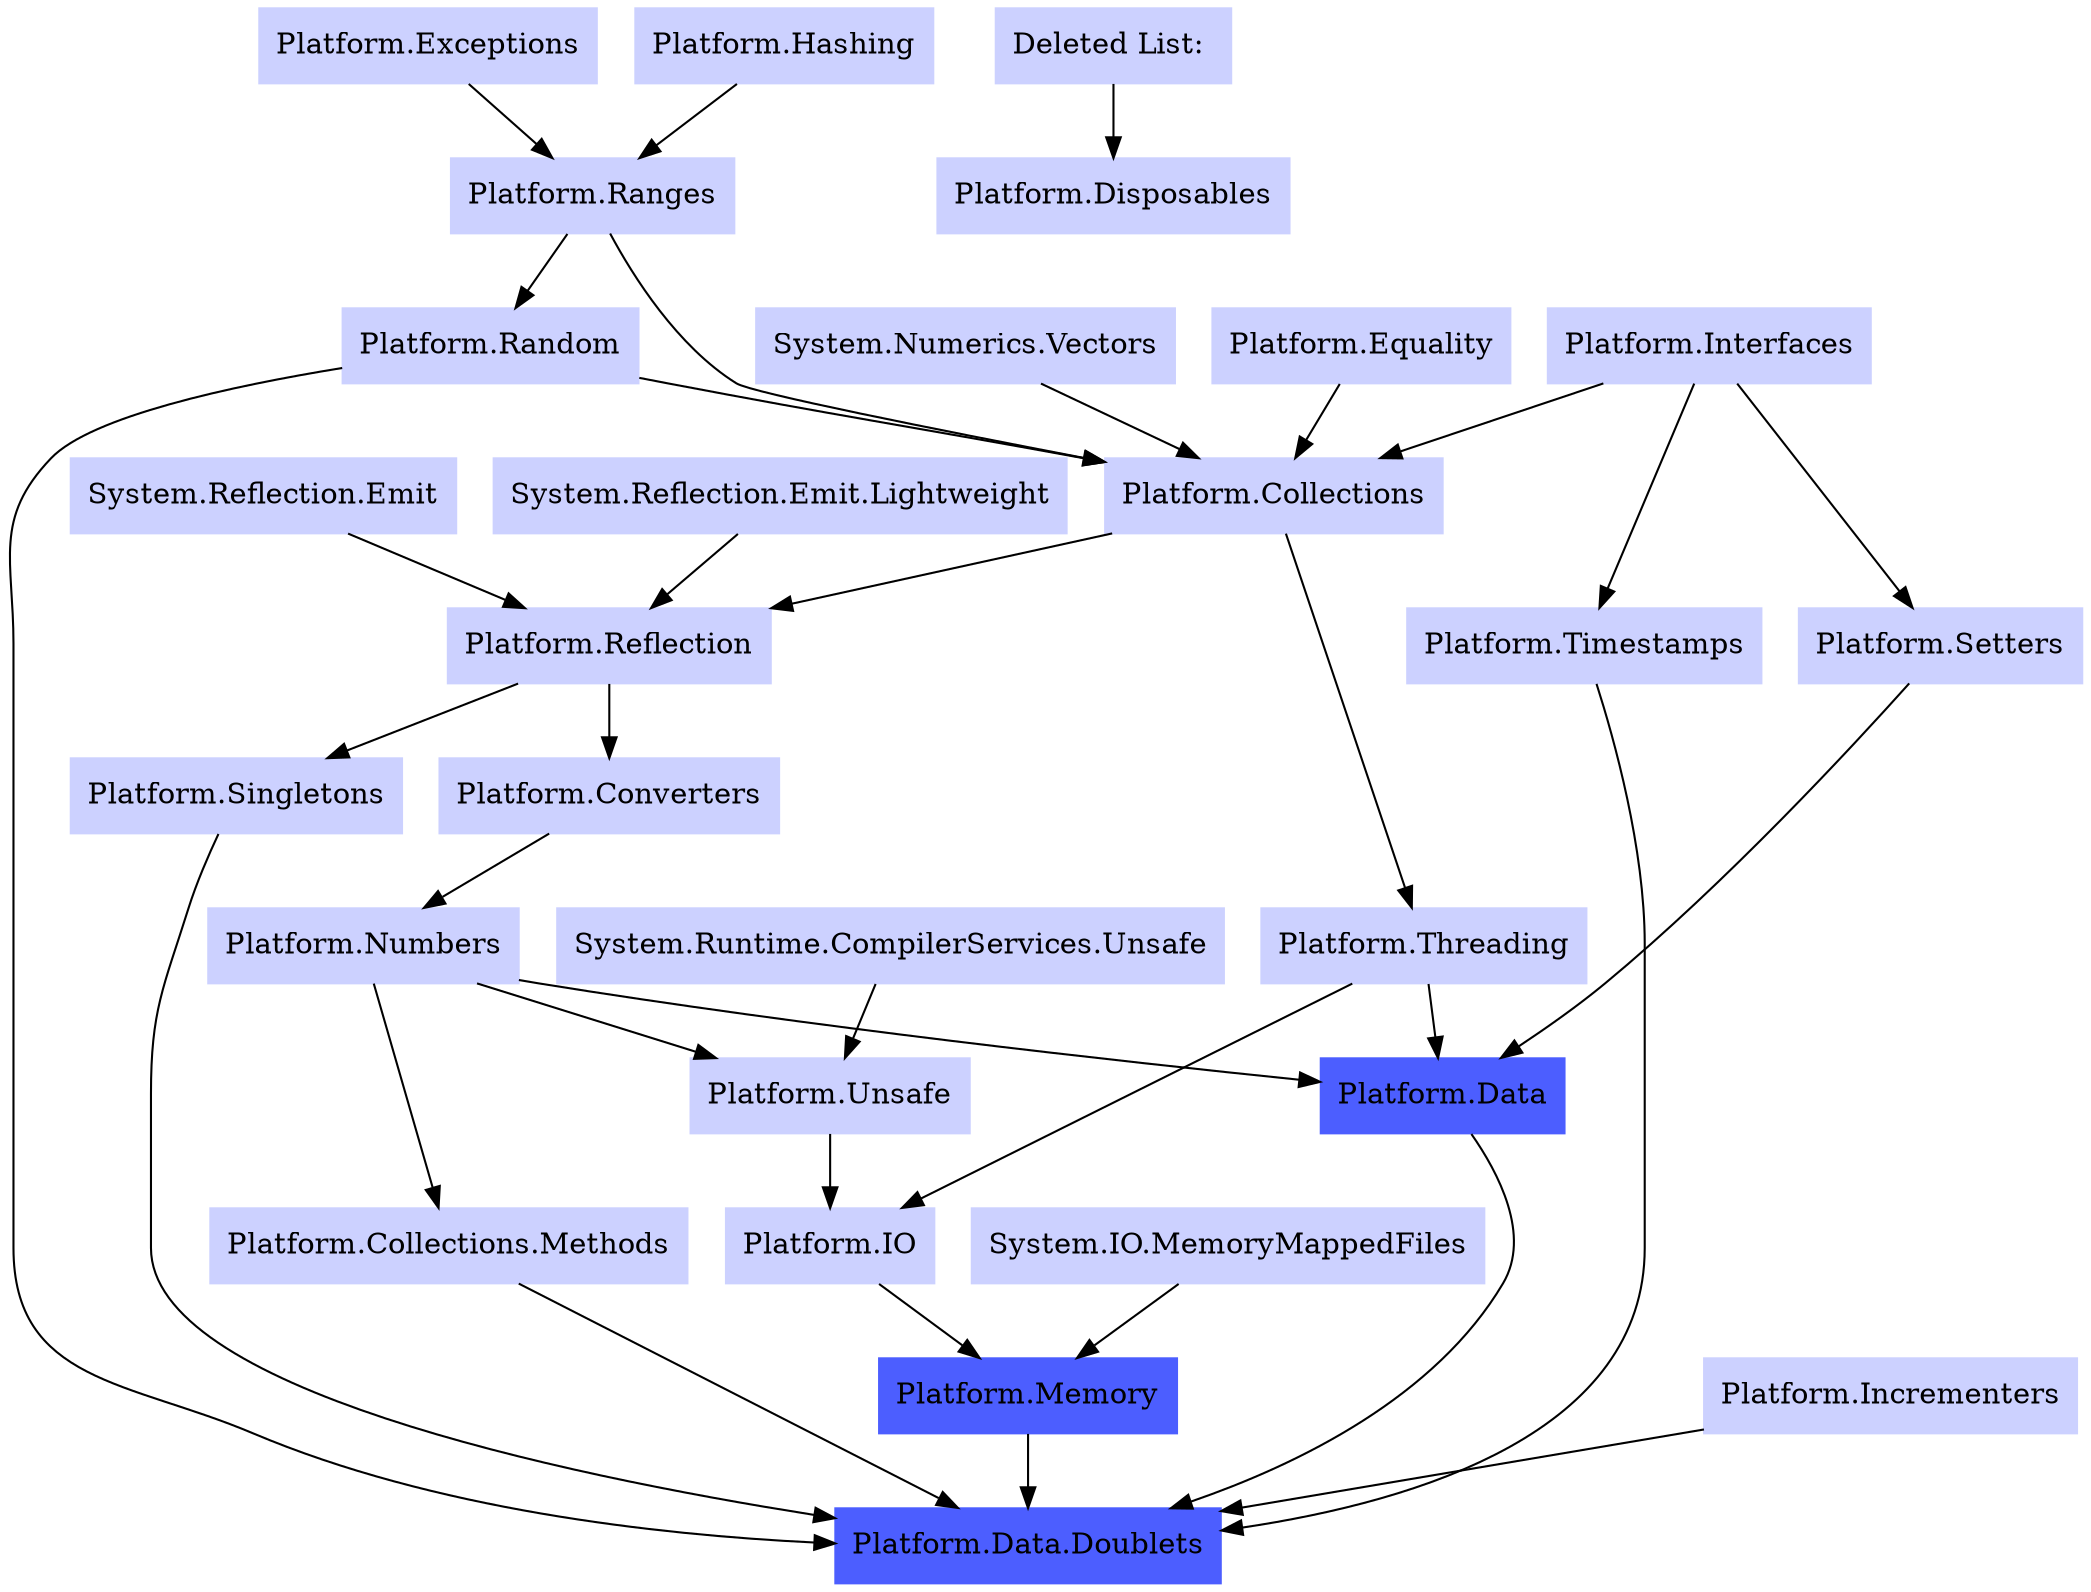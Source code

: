 digraph PlatformDataDoubletsDependencies {
  node [style=filled, color="0.650 0.200 1.000", shape="rectangle"]
  
  "System.Numerics.Vectors" -> "Platform.Collections"
  "Platform.Interfaces" -> "Platform.Collections"
  "Platform.Ranges" -> "Platform.Collections"
  "Platform.Random" -> "Platform.Collections"
  
  "System.Runtime.CompilerServices.Unsafe" -> "Platform.Unsafe"
  "Platform.Numbers" -> "Platform.Unsafe"
  
  "Platform.Reflection" -> "Platform.Converters"
  
  "Platform.Exceptions" -> "Platform.Ranges"
  
  "System.Reflection.Emit" -> "Platform.Reflection"
  "System.Reflection.Emit.Lightweight" -> "Platform.Reflection"
  "Platform.Collections" -> "Platform.Reflection"
  
  "Platform.Threading" -> "Platform.IO"
  "Platform.Unsafe" -> "Platform.IO"
  
  "Platform.Collections" -> "Platform.Threading"
  
  "Platform.Converters" -> "Platform.Numbers"
  
  "Platform.Numbers" -> "Platform.Collections.Methods"
  
  "Platform.Ranges" -> "Platform.Random"
  
  "Platform.Interfaces" -> "Platform.Timestamps"
  
  "Platform.Interfaces" -> "Platform.Setters"
  
  "Platform.Reflection" -> "Platform.Singletons"
  
  "System.IO.MemoryMappedFiles" -> "Platform.Memory"
  "Platform.IO" -> "Platform.Memory"
  
  "Platform.Threading" -> "Platform.Data"
  "Platform.Numbers" -> "Platform.Data"
  "Platform.Setters" -> "Platform.Data"
  
  "Platform.Random" -> "Platform.Data.Doublets"
  "Platform.Timestamps" -> "Platform.Data.Doublets"
  "Platform.Collections.Methods" -> "Platform.Data.Doublets"
  "Platform.Singletons" -> "Platform.Data.Doublets"
  "Platform.Memory" -> "Platform.Data.Doublets"
  "Platform.Data" -> "Platform.Data.Doublets"
  "Platform.Incrementers" -> "Platform.Data.Doublets"
  
  "Deleted List: " -> "Platform.Disposables"
  
  "Platform.Hashing" -> "Platform.Ranges"
  "Platform.Equality" -> "Platform.Collections"
  
  "System.Numerics.Vectors" [href="https://www.nuget.org/packages/System.Numerics.Vectors"]
  "Platform.Exceptions" [href="https://github.com/linksplatform/Exceptions"]
  "Platform.Disposables" [href="https://github.com/linksplatform/Disposables"]
  "System.Runtime.CompilerServices.Unsafe" [href="https://www.nuget.org/packages/System.Runtime.CompilerServices.Unsafe"]
  "System.Reflection.Emit" [href="https://www.nuget.org/packages/System.Reflection.Emit"]
  "System.Reflection.Emit.Lightweight" [href="https://www.nuget.org/packages/System.Reflection.Emit.Lightweight"]
  "Platform.Unsafe" [href="https://github.com/linksplatform/Unsafe"]
  "Platform.Collections" [href="https://github.com/linksplatform/Collections"]
  "Platform.Converters" [href="https://github.com/linksplatform/Converters"]
  "Platform.Ranges" [href="https://github.com/linksplatform/Ranges"]
  "Platform.Interfaces" [href="https://github.com/linksplatform/Interfaces"]
  "Platform.Incrementers" [href="https://github.com/linksplatform/Incrementers"]
  "Platform.Reflection" [href="https://github.com/linksplatform/Reflection"]
  "System.IO.MemoryMappedFiles" [href="https://www.nuget.org/packages/System.IO.MemoryMappedFiles"]
  "Platform.IO" [href="https://github.com/linksplatform/IO"]
  "Platform.Threading" [href="https://github.com/linksplatform/Threading"]
  "Platform.Numbers" [href="https://github.com/linksplatform/Numbers"]
  "Platform.Setters" [href="https://github.com/linksplatform/Setters"]
  "Platform.Random" [href="https://github.com/linksplatform/Random"]
  "Platform.Timestamps" [href="https://github.com/linksplatform/Timestamps"]
  "Platform.Collections.Methods" [href="https://github.com/linksplatform/Collections.Methods"]
  "Platform.Singletons" [href="https://github.com/linksplatform/Singletons"]
  "Platform.Memory" [color="0.650 0.700 1.000", href="https://github.com/linksplatform/Memory"]
  "Platform.Data" [color="0.650 0.700 1.000", href="https://github.com/linksplatform/Data"]
  "Platform.Data.Doublets" [color="0.650 0.700 1.000", style=filled, href="https://github.com/linksplatform/Data.Doublets"]
}
